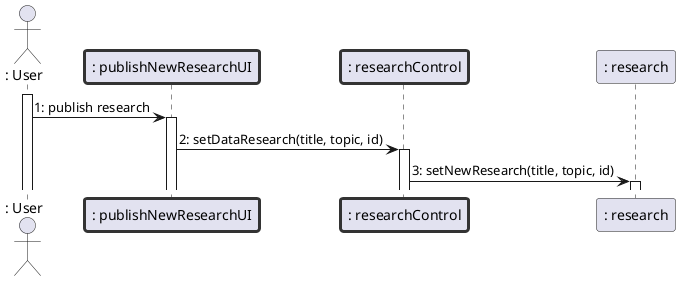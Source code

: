 @startuml designSequence
skinparam sequenceMessageAlign right
hide stereotype

skinparam participant<<Border>> {
  BorderThickness 3
  BorderColor #333333
}

actor ": User" as user
'This is activate
participant ": publishNewResearchUI" as publishNewResearchUI <<Border>>
'This is activate
participant ": researchControl" as researchControl <<Border>>
participant ": research" as research

activate user

user -> publishNewResearchUI: 1: publish research
activate publishNewResearchUI

publishNewResearchUI -> researchControl : 2: setDataResearch(title, topic, id)
activate researchControl

researchControl -> research : 3: setNewResearch(title, topic, id)
activate research

@enduml